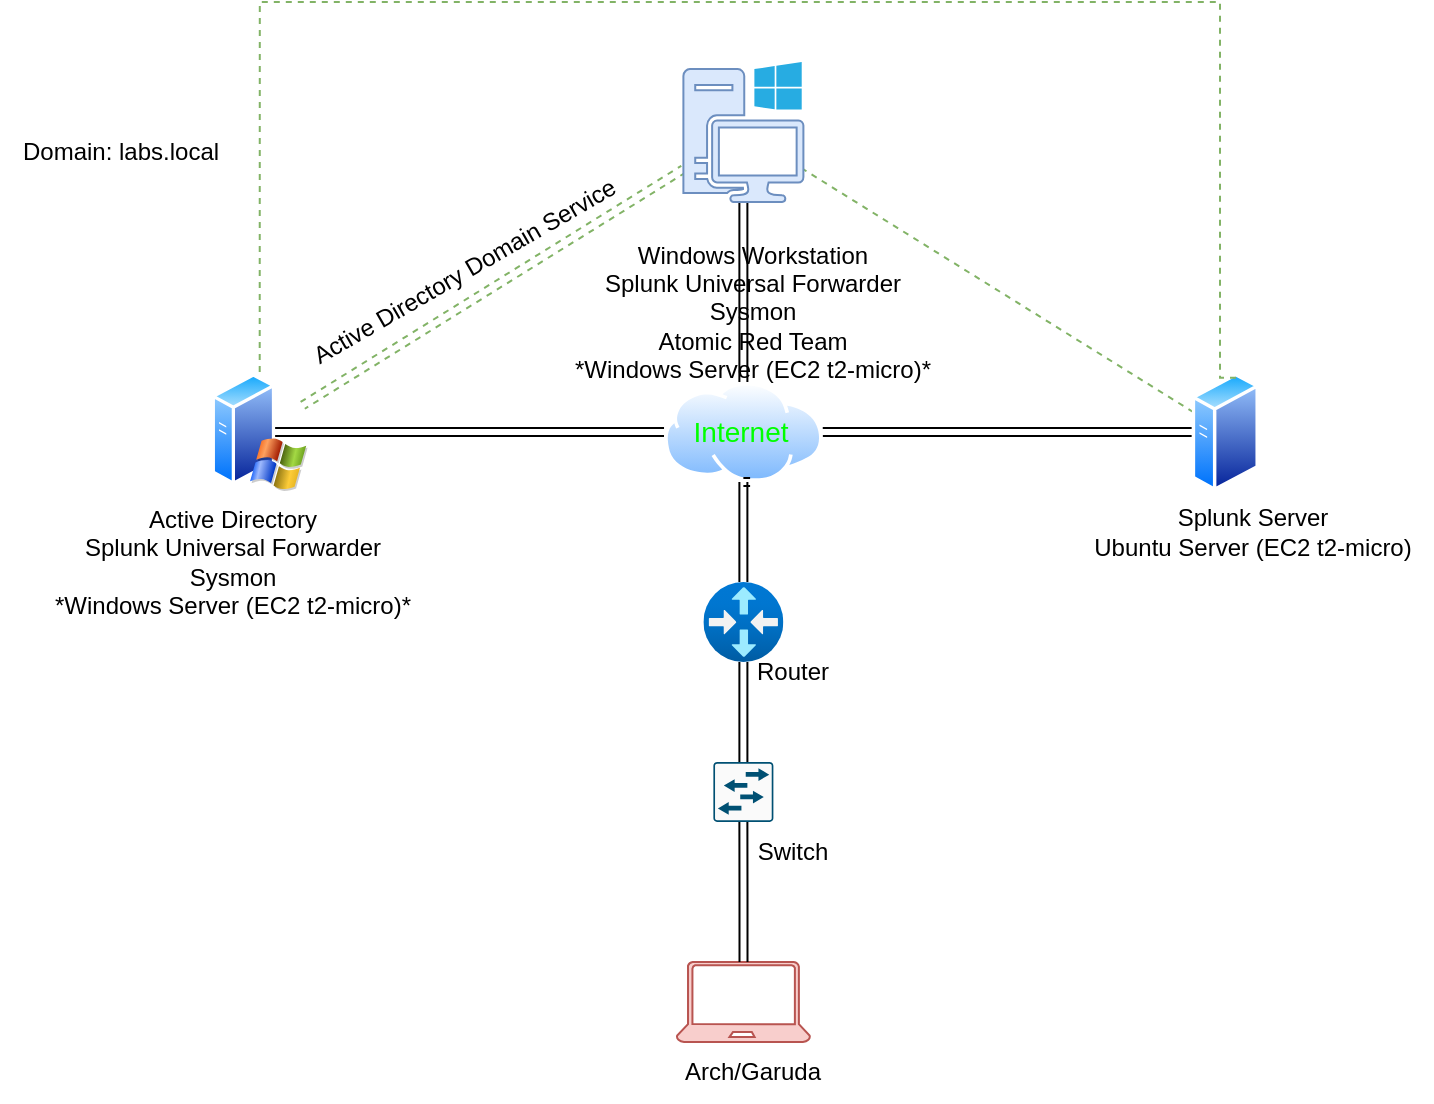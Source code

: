 <mxfile version="24.2.1" type="github">
  <diagram name="Page-1" id="5VcUB1MafaQKe5btqZdp">
    <mxGraphModel dx="1050" dy="546" grid="1" gridSize="10" guides="1" tooltips="1" connect="1" arrows="1" fold="1" page="1" pageScale="1" pageWidth="850" pageHeight="1100" math="0" shadow="0">
      <root>
        <mxCell id="0" />
        <mxCell id="1" parent="0" />
        <mxCell id="bl6dUuCT77cVCOiS_i9f-17" style="edgeStyle=orthogonalEdgeStyle;rounded=0;orthogonalLoop=1;jettySize=auto;html=1;shape=link;" parent="1" source="bl6dUuCT77cVCOiS_i9f-1" edge="1">
          <mxGeometry relative="1" as="geometry">
            <mxPoint x="205.85" y="235" as="targetPoint" />
          </mxGeometry>
        </mxCell>
        <mxCell id="bl6dUuCT77cVCOiS_i9f-18" style="edgeStyle=orthogonalEdgeStyle;rounded=0;orthogonalLoop=1;jettySize=auto;html=1;shape=link;" parent="1" source="bl6dUuCT77cVCOiS_i9f-1" target="bl6dUuCT77cVCOiS_i9f-9" edge="1">
          <mxGeometry relative="1" as="geometry" />
        </mxCell>
        <mxCell id="bl6dUuCT77cVCOiS_i9f-19" style="edgeStyle=orthogonalEdgeStyle;rounded=0;orthogonalLoop=1;jettySize=auto;html=1;entryX=0;entryY=0.5;entryDx=0;entryDy=0;shape=link;" parent="1" source="bl6dUuCT77cVCOiS_i9f-1" target="bl6dUuCT77cVCOiS_i9f-4" edge="1">
          <mxGeometry relative="1" as="geometry" />
        </mxCell>
        <mxCell id="bl6dUuCT77cVCOiS_i9f-1" value="" style="image;aspect=fixed;perimeter=ellipsePerimeter;html=1;align=center;shadow=0;dashed=0;spacingTop=3;image=img/lib/active_directory/internet_cloud.svg;" parent="1" vertex="1">
          <mxGeometry x="402.01" y="210" width="79.37" height="50" as="geometry" />
        </mxCell>
        <mxCell id="bl6dUuCT77cVCOiS_i9f-20" style="edgeStyle=orthogonalEdgeStyle;rounded=0;orthogonalLoop=1;jettySize=auto;html=1;entryX=0.5;entryY=1;entryDx=0;entryDy=0;shape=link;" parent="1" target="bl6dUuCT77cVCOiS_i9f-1" edge="1">
          <mxGeometry relative="1" as="geometry">
            <mxPoint x="445.05" y="260" as="sourcePoint" />
          </mxGeometry>
        </mxCell>
        <mxCell id="uRG1UtGctMBVqJtJCHft-3" style="edgeStyle=orthogonalEdgeStyle;rounded=0;orthogonalLoop=1;jettySize=auto;html=1;shape=link;" edge="1" parent="1" source="bl6dUuCT77cVCOiS_i9f-2" target="bl6dUuCT77cVCOiS_i9f-1">
          <mxGeometry relative="1" as="geometry" />
        </mxCell>
        <mxCell id="bl6dUuCT77cVCOiS_i9f-2" value="" style="image;aspect=fixed;html=1;points=[];align=center;fontSize=12;image=img/lib/azure2/networking/Virtual_Router.svg;" parent="1" vertex="1">
          <mxGeometry x="421.7" y="310" width="40" height="40" as="geometry" />
        </mxCell>
        <mxCell id="bl6dUuCT77cVCOiS_i9f-3" value="" style="sketch=0;points=[[0.015,0.015,0],[0.985,0.015,0],[0.985,0.985,0],[0.015,0.985,0],[0.25,0,0],[0.5,0,0],[0.75,0,0],[1,0.25,0],[1,0.5,0],[1,0.75,0],[0.75,1,0],[0.5,1,0],[0.25,1,0],[0,0.75,0],[0,0.5,0],[0,0.25,0]];verticalLabelPosition=bottom;html=1;verticalAlign=top;aspect=fixed;align=center;pointerEvents=1;shape=mxgraph.cisco19.rect;prIcon=l2_switch;fillColor=#FAFAFA;strokeColor=#005073;" parent="1" vertex="1">
          <mxGeometry x="426.69" y="400" width="30" height="30" as="geometry" />
        </mxCell>
        <mxCell id="bl6dUuCT77cVCOiS_i9f-22" style="rounded=0;orthogonalLoop=1;jettySize=auto;html=1;dashed=1;endArrow=none;endFill=0;fillColor=#d5e8d4;strokeColor=#82b366;" parent="1" source="bl6dUuCT77cVCOiS_i9f-4" target="bl6dUuCT77cVCOiS_i9f-9" edge="1">
          <mxGeometry relative="1" as="geometry" />
        </mxCell>
        <mxCell id="bl6dUuCT77cVCOiS_i9f-4" value="" style="image;aspect=fixed;perimeter=ellipsePerimeter;html=1;align=center;shadow=0;dashed=0;spacingTop=3;image=img/lib/active_directory/generic_server.svg;" parent="1" vertex="1">
          <mxGeometry x="665.85" y="205" width="33.6" height="60" as="geometry" />
        </mxCell>
        <mxCell id="uRG1UtGctMBVqJtJCHft-10" style="rounded=0;orthogonalLoop=1;jettySize=auto;html=1;shape=link;dashed=1;fillColor=#d5e8d4;strokeColor=#82b366;" edge="1" parent="1" source="bl6dUuCT77cVCOiS_i9f-5" target="bl6dUuCT77cVCOiS_i9f-9">
          <mxGeometry relative="1" as="geometry" />
        </mxCell>
        <mxCell id="uRG1UtGctMBVqJtJCHft-12" style="edgeStyle=orthogonalEdgeStyle;rounded=0;orthogonalLoop=1;jettySize=auto;html=1;entryX=0.75;entryY=0;entryDx=0;entryDy=0;dashed=1;fillColor=#d5e8d4;strokeColor=#82b366;endArrow=none;endFill=0;" edge="1" parent="1" source="bl6dUuCT77cVCOiS_i9f-5" target="bl6dUuCT77cVCOiS_i9f-4">
          <mxGeometry relative="1" as="geometry">
            <Array as="points">
              <mxPoint x="200" y="20" />
              <mxPoint x="680" y="20" />
              <mxPoint x="680" y="208" />
            </Array>
          </mxGeometry>
        </mxCell>
        <mxCell id="bl6dUuCT77cVCOiS_i9f-5" value="" style="image;aspect=fixed;perimeter=ellipsePerimeter;html=1;align=center;shadow=0;dashed=0;spacingTop=3;image=img/lib/active_directory/windows_server_2.svg;" parent="1" vertex="1">
          <mxGeometry x="175.85" y="205" width="48" height="60" as="geometry" />
        </mxCell>
        <mxCell id="bl6dUuCT77cVCOiS_i9f-6" value="" style="sketch=0;aspect=fixed;pointerEvents=1;shadow=0;dashed=0;html=1;strokeColor=#b85450;labelPosition=center;verticalLabelPosition=bottom;verticalAlign=top;align=center;fillColor=#f8cecc;shape=mxgraph.azure.laptop" parent="1" vertex="1">
          <mxGeometry x="408.36" y="500" width="66.67" height="40" as="geometry" />
        </mxCell>
        <mxCell id="bl6dUuCT77cVCOiS_i9f-9" value="" style="sketch=0;pointerEvents=1;shadow=0;dashed=0;html=1;strokeColor=#6c8ebf;fillColor=#dae8fc;labelPosition=center;verticalLabelPosition=bottom;verticalAlign=top;outlineConnect=0;align=center;shape=mxgraph.office.devices.workstation_pc;" parent="1" vertex="1">
          <mxGeometry x="411.7" y="50" width="60" height="70" as="geometry" />
        </mxCell>
        <mxCell id="bl6dUuCT77cVCOiS_i9f-15" style="edgeStyle=orthogonalEdgeStyle;rounded=0;orthogonalLoop=1;jettySize=auto;html=1;entryX=0.5;entryY=1;entryDx=0;entryDy=0;entryPerimeter=0;shape=link;" parent="1" source="bl6dUuCT77cVCOiS_i9f-3" target="bl6dUuCT77cVCOiS_i9f-2" edge="1">
          <mxGeometry relative="1" as="geometry" />
        </mxCell>
        <mxCell id="bl6dUuCT77cVCOiS_i9f-16" style="edgeStyle=orthogonalEdgeStyle;rounded=0;orthogonalLoop=1;jettySize=auto;html=1;entryX=0.5;entryY=1;entryDx=0;entryDy=0;entryPerimeter=0;shape=link;" parent="1" source="bl6dUuCT77cVCOiS_i9f-6" target="bl6dUuCT77cVCOiS_i9f-3" edge="1">
          <mxGeometry relative="1" as="geometry" />
        </mxCell>
        <mxCell id="bl6dUuCT77cVCOiS_i9f-23" value="Arch/Garuda" style="text;html=1;align=center;verticalAlign=middle;resizable=0;points=[];autosize=1;strokeColor=none;fillColor=none;" parent="1" vertex="1">
          <mxGeometry x="400.85" y="540" width="90" height="30" as="geometry" />
        </mxCell>
        <mxCell id="bl6dUuCT77cVCOiS_i9f-24" value="&lt;div&gt;Splunk Server&lt;/div&gt;&lt;div&gt;Ubuntu Server (EC2 t2-micro)&lt;/div&gt;" style="text;html=1;align=center;verticalAlign=middle;resizable=0;points=[];autosize=1;strokeColor=none;fillColor=none;" parent="1" vertex="1">
          <mxGeometry x="605.85" y="265" width="180" height="40" as="geometry" />
        </mxCell>
        <mxCell id="bl6dUuCT77cVCOiS_i9f-25" value="&lt;div&gt;Active Directory&lt;/div&gt;&lt;div&gt;Splunk Universal Forwarder&lt;/div&gt;&lt;div&gt;Sysmon&lt;/div&gt;&lt;div&gt;*Windows Server (EC2 t2-micro)*&lt;br&gt;&lt;/div&gt;" style="text;html=1;align=center;verticalAlign=middle;resizable=0;points=[];autosize=1;strokeColor=none;fillColor=none;" parent="1" vertex="1">
          <mxGeometry x="85.85" y="265" width="200" height="70" as="geometry" />
        </mxCell>
        <mxCell id="bl6dUuCT77cVCOiS_i9f-27" value="&lt;div&gt;Windows Workstation&lt;br&gt;&lt;/div&gt;&lt;div&gt;Splunk Universal Forwarder&lt;/div&gt;&lt;div&gt;Sysmon&lt;/div&gt;&lt;div&gt;Atomic Red Team&lt;br&gt;&lt;/div&gt;&lt;div&gt;*Windows Server (EC2 t2-micro)*&lt;br&gt;&lt;/div&gt;" style="text;html=1;align=center;verticalAlign=middle;resizable=0;points=[];autosize=1;strokeColor=none;fillColor=none;" parent="1" vertex="1">
          <mxGeometry x="345.85" y="130" width="200" height="90" as="geometry" />
        </mxCell>
        <mxCell id="bl6dUuCT77cVCOiS_i9f-28" value="Domain: labs.local" style="text;html=1;align=center;verticalAlign=middle;resizable=0;points=[];autosize=1;strokeColor=none;fillColor=none;" parent="1" vertex="1">
          <mxGeometry x="70" y="80" width="120" height="30" as="geometry" />
        </mxCell>
        <mxCell id="uRG1UtGctMBVqJtJCHft-4" value="&lt;font style=&quot;font-size: 14px;&quot; color=&quot;#00ff00&quot;&gt;Internet&lt;/font&gt;" style="text;html=1;align=center;verticalAlign=middle;resizable=0;points=[];autosize=1;strokeColor=none;fillColor=none;" vertex="1" parent="1">
          <mxGeometry x="405.03" y="220" width="70" height="30" as="geometry" />
        </mxCell>
        <mxCell id="uRG1UtGctMBVqJtJCHft-5" value="Router" style="text;html=1;align=center;verticalAlign=middle;resizable=0;points=[];autosize=1;strokeColor=none;fillColor=none;" vertex="1" parent="1">
          <mxGeometry x="435.85" y="340" width="60" height="30" as="geometry" />
        </mxCell>
        <mxCell id="uRG1UtGctMBVqJtJCHft-7" value="Switch" style="text;html=1;align=center;verticalAlign=middle;resizable=0;points=[];autosize=1;strokeColor=none;fillColor=none;" vertex="1" parent="1">
          <mxGeometry x="435.85" y="430" width="60" height="30" as="geometry" />
        </mxCell>
        <mxCell id="uRG1UtGctMBVqJtJCHft-11" value="Active Directory Domain Service" style="text;html=1;align=center;verticalAlign=middle;resizable=0;points=[];autosize=1;strokeColor=none;fillColor=none;rotation=-30;" vertex="1" parent="1">
          <mxGeometry x="202.01" y="140" width="200" height="30" as="geometry" />
        </mxCell>
      </root>
    </mxGraphModel>
  </diagram>
</mxfile>
